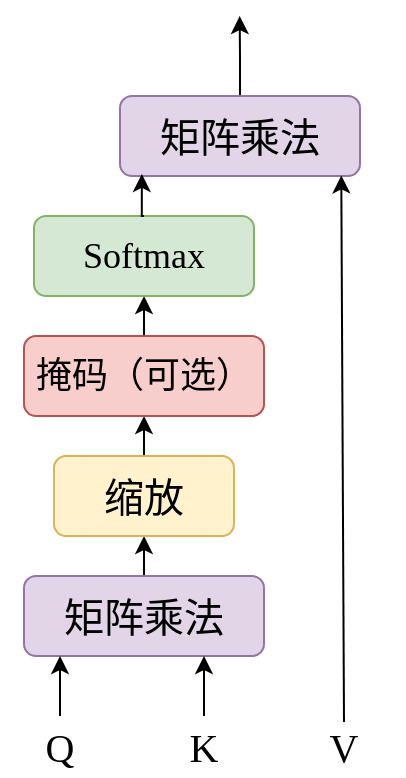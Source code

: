 <mxfile version="26.2.6">
  <diagram name="Page-1" id="uc3z3hjPvJwWiDv4oa0w">
    <mxGraphModel dx="1013" dy="1708" grid="1" gridSize="10" guides="1" tooltips="1" connect="1" arrows="1" fold="1" page="1" pageScale="1" pageWidth="850" pageHeight="1100" math="0" shadow="0">
      <root>
        <mxCell id="0" />
        <mxCell id="1" parent="0" />
        <mxCell id="EZH3ous1dzxNXky2mQrI-5" style="edgeStyle=orthogonalEdgeStyle;rounded=0;orthogonalLoop=1;jettySize=auto;html=1;exitX=0.5;exitY=0;exitDx=0;exitDy=0;entryX=0.5;entryY=1;entryDx=0;entryDy=0;" edge="1" parent="1" source="EZH3ous1dzxNXky2mQrI-1" target="EZH3ous1dzxNXky2mQrI-2">
          <mxGeometry relative="1" as="geometry" />
        </mxCell>
        <mxCell id="EZH3ous1dzxNXky2mQrI-1" value="矩阵乘法" style="rounded=1;whiteSpace=wrap;html=1;fontSize=20;fillColor=#e1d5e7;strokeColor=#9673a6;fontFamily=SimSun;" vertex="1" parent="1">
          <mxGeometry x="150" y="240" width="120" height="40" as="geometry" />
        </mxCell>
        <mxCell id="EZH3ous1dzxNXky2mQrI-6" style="edgeStyle=orthogonalEdgeStyle;rounded=0;orthogonalLoop=1;jettySize=auto;html=1;exitX=0.5;exitY=0;exitDx=0;exitDy=0;entryX=0.5;entryY=1;entryDx=0;entryDy=0;" edge="1" parent="1" source="EZH3ous1dzxNXky2mQrI-2" target="EZH3ous1dzxNXky2mQrI-3">
          <mxGeometry relative="1" as="geometry" />
        </mxCell>
        <mxCell id="EZH3ous1dzxNXky2mQrI-2" value="缩放" style="rounded=1;whiteSpace=wrap;html=1;fontSize=20;fillColor=#fff2cc;strokeColor=#d6b656;fontFamily=SimSun;" vertex="1" parent="1">
          <mxGeometry x="165" y="180" width="90" height="40" as="geometry" />
        </mxCell>
        <mxCell id="EZH3ous1dzxNXky2mQrI-7" style="edgeStyle=orthogonalEdgeStyle;rounded=0;orthogonalLoop=1;jettySize=auto;html=1;exitX=0.5;exitY=0;exitDx=0;exitDy=0;entryX=0.5;entryY=1;entryDx=0;entryDy=0;" edge="1" parent="1" source="EZH3ous1dzxNXky2mQrI-3" target="EZH3ous1dzxNXky2mQrI-4">
          <mxGeometry relative="1" as="geometry" />
        </mxCell>
        <mxCell id="EZH3ous1dzxNXky2mQrI-3" value="掩码（可选）" style="rounded=1;whiteSpace=wrap;html=1;fontSize=18;fillColor=#f8cecc;strokeColor=#b85450;fontFamily=SimSun;" vertex="1" parent="1">
          <mxGeometry x="150" y="120" width="120" height="40" as="geometry" />
        </mxCell>
        <mxCell id="EZH3ous1dzxNXky2mQrI-4" value="Softmax" style="rounded=1;whiteSpace=wrap;html=1;fontSize=18;fontFamily=Times New Roman;fillColor=#d5e8d4;strokeColor=#82b366;" vertex="1" parent="1">
          <mxGeometry x="155" y="60" width="110" height="40" as="geometry" />
        </mxCell>
        <mxCell id="EZH3ous1dzxNXky2mQrI-10" style="edgeStyle=orthogonalEdgeStyle;rounded=0;orthogonalLoop=1;jettySize=auto;html=1;exitX=0.5;exitY=0;exitDx=0;exitDy=0;" edge="1" parent="1" source="EZH3ous1dzxNXky2mQrI-8">
          <mxGeometry relative="1" as="geometry">
            <mxPoint x="257.833" y="-40" as="targetPoint" />
          </mxGeometry>
        </mxCell>
        <mxCell id="EZH3ous1dzxNXky2mQrI-8" value="矩阵乘法" style="rounded=1;whiteSpace=wrap;html=1;fontSize=20;fillColor=#e1d5e7;strokeColor=#9673a6;fontFamily=SimSun;" vertex="1" parent="1">
          <mxGeometry x="198" width="120" height="40" as="geometry" />
        </mxCell>
        <mxCell id="EZH3ous1dzxNXky2mQrI-9" style="edgeStyle=orthogonalEdgeStyle;rounded=0;orthogonalLoop=1;jettySize=auto;html=1;exitX=0.5;exitY=0;exitDx=0;exitDy=0;entryX=0.091;entryY=0.974;entryDx=0;entryDy=0;entryPerimeter=0;" edge="1" parent="1" source="EZH3ous1dzxNXky2mQrI-4" target="EZH3ous1dzxNXky2mQrI-8">
          <mxGeometry relative="1" as="geometry" />
        </mxCell>
        <mxCell id="EZH3ous1dzxNXky2mQrI-12" style="edgeStyle=orthogonalEdgeStyle;rounded=0;orthogonalLoop=1;jettySize=auto;html=1;exitX=0.5;exitY=0;exitDx=0;exitDy=0;" edge="1" parent="1" source="EZH3ous1dzxNXky2mQrI-11" target="EZH3ous1dzxNXky2mQrI-1">
          <mxGeometry relative="1" as="geometry">
            <Array as="points">
              <mxPoint x="168" y="280" />
              <mxPoint x="168" y="280" />
            </Array>
          </mxGeometry>
        </mxCell>
        <mxCell id="EZH3ous1dzxNXky2mQrI-11" value="Q" style="text;html=1;align=center;verticalAlign=middle;whiteSpace=wrap;rounded=0;fontFamily=Times New Roman;fontSize=20;" vertex="1" parent="1">
          <mxGeometry x="138" y="310" width="60" height="30" as="geometry" />
        </mxCell>
        <mxCell id="EZH3ous1dzxNXky2mQrI-14" style="edgeStyle=orthogonalEdgeStyle;rounded=0;orthogonalLoop=1;jettySize=auto;html=1;exitX=0.5;exitY=0;exitDx=0;exitDy=0;entryX=0.75;entryY=1;entryDx=0;entryDy=0;" edge="1" parent="1" source="EZH3ous1dzxNXky2mQrI-13" target="EZH3ous1dzxNXky2mQrI-1">
          <mxGeometry relative="1" as="geometry" />
        </mxCell>
        <mxCell id="EZH3ous1dzxNXky2mQrI-13" value="K" style="text;html=1;align=center;verticalAlign=middle;whiteSpace=wrap;rounded=0;fontFamily=Times New Roman;fontSize=20;" vertex="1" parent="1">
          <mxGeometry x="210" y="310" width="60" height="30" as="geometry" />
        </mxCell>
        <mxCell id="EZH3ous1dzxNXky2mQrI-15" value="V" style="text;html=1;align=center;verticalAlign=middle;whiteSpace=wrap;rounded=0;fontFamily=Times New Roman;fontSize=20;" vertex="1" parent="1">
          <mxGeometry x="280" y="310" width="60" height="30" as="geometry" />
        </mxCell>
        <mxCell id="EZH3ous1dzxNXky2mQrI-16" style="rounded=0;orthogonalLoop=1;jettySize=auto;html=1;exitX=0.5;exitY=0;exitDx=0;exitDy=0;entryX=0.922;entryY=0.918;entryDx=0;entryDy=0;entryPerimeter=0;" edge="1" parent="1">
          <mxGeometry relative="1" as="geometry">
            <mxPoint x="310" y="313" as="sourcePoint" />
            <mxPoint x="308.64" y="39.72" as="targetPoint" />
          </mxGeometry>
        </mxCell>
      </root>
    </mxGraphModel>
  </diagram>
</mxfile>
